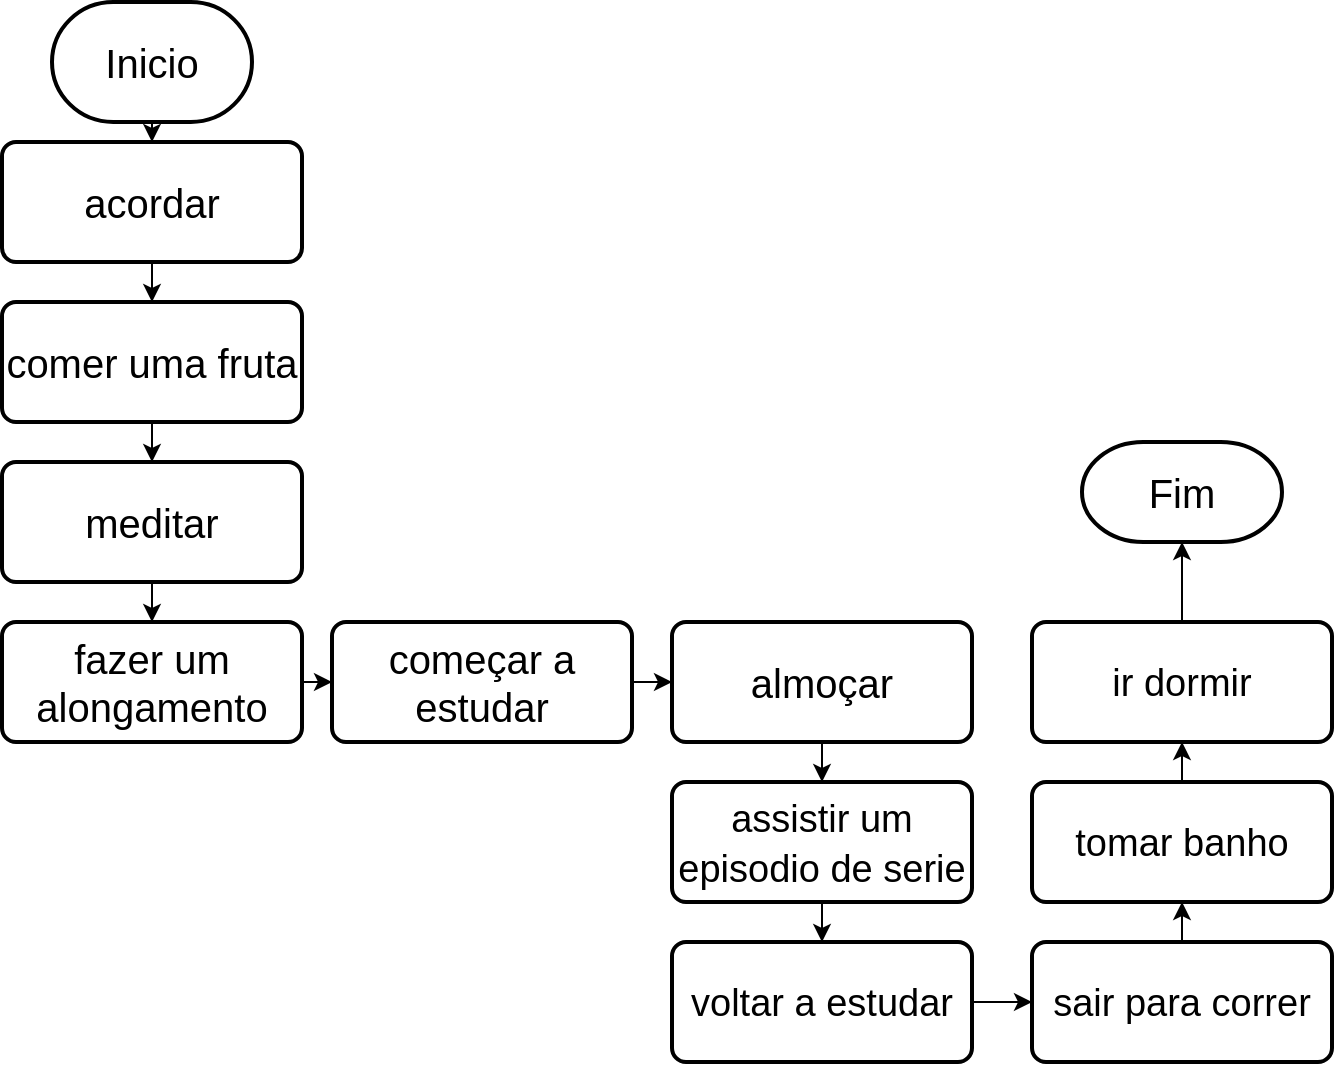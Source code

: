 <mxfile version="17.4.0" type="github">
  <diagram id="5kYzUKzxHl7nGxwNl6YI" name="Page-1">
    <mxGraphModel dx="782" dy="436" grid="1" gridSize="10" guides="1" tooltips="1" connect="1" arrows="1" fold="1" page="1" pageScale="1" pageWidth="827" pageHeight="1169" math="0" shadow="0">
      <root>
        <mxCell id="0" />
        <mxCell id="1" parent="0" />
        <mxCell id="NBNOVl850J1N0Nv6xkfD-15" style="edgeStyle=orthogonalEdgeStyle;rounded=0;orthogonalLoop=1;jettySize=auto;html=1;exitX=0.5;exitY=1;exitDx=0;exitDy=0;exitPerimeter=0;fontSize=19;" edge="1" parent="1" source="NBNOVl850J1N0Nv6xkfD-1" target="NBNOVl850J1N0Nv6xkfD-3">
          <mxGeometry relative="1" as="geometry" />
        </mxCell>
        <mxCell id="NBNOVl850J1N0Nv6xkfD-1" value="&lt;font style=&quot;font-size: 20px&quot;&gt;Inicio&lt;/font&gt;" style="strokeWidth=2;html=1;shape=mxgraph.flowchart.terminator;whiteSpace=wrap;" vertex="1" parent="1">
          <mxGeometry x="50" y="10" width="100" height="60" as="geometry" />
        </mxCell>
        <mxCell id="NBNOVl850J1N0Nv6xkfD-2" value="&lt;font style=&quot;font-size: 20px&quot;&gt;Fim&lt;/font&gt;" style="strokeWidth=2;html=1;shape=mxgraph.flowchart.terminator;whiteSpace=wrap;" vertex="1" parent="1">
          <mxGeometry x="565" y="230" width="100" height="50" as="geometry" />
        </mxCell>
        <mxCell id="NBNOVl850J1N0Nv6xkfD-16" style="edgeStyle=orthogonalEdgeStyle;rounded=0;orthogonalLoop=1;jettySize=auto;html=1;exitX=0.5;exitY=1;exitDx=0;exitDy=0;entryX=0.5;entryY=0;entryDx=0;entryDy=0;fontSize=19;" edge="1" parent="1" source="NBNOVl850J1N0Nv6xkfD-3" target="NBNOVl850J1N0Nv6xkfD-4">
          <mxGeometry relative="1" as="geometry" />
        </mxCell>
        <mxCell id="NBNOVl850J1N0Nv6xkfD-3" value="acordar" style="rounded=1;whiteSpace=wrap;html=1;absoluteArcSize=1;arcSize=14;strokeWidth=2;fontSize=20;" vertex="1" parent="1">
          <mxGeometry x="25" y="80" width="150" height="60" as="geometry" />
        </mxCell>
        <mxCell id="NBNOVl850J1N0Nv6xkfD-17" style="edgeStyle=orthogonalEdgeStyle;rounded=0;orthogonalLoop=1;jettySize=auto;html=1;exitX=0.5;exitY=1;exitDx=0;exitDy=0;fontSize=19;" edge="1" parent="1" source="NBNOVl850J1N0Nv6xkfD-4" target="NBNOVl850J1N0Nv6xkfD-5">
          <mxGeometry relative="1" as="geometry" />
        </mxCell>
        <mxCell id="NBNOVl850J1N0Nv6xkfD-4" value="comer uma fruta" style="rounded=1;whiteSpace=wrap;html=1;absoluteArcSize=1;arcSize=14;strokeWidth=2;fontSize=20;" vertex="1" parent="1">
          <mxGeometry x="25" y="160" width="150" height="60" as="geometry" />
        </mxCell>
        <mxCell id="NBNOVl850J1N0Nv6xkfD-18" style="edgeStyle=orthogonalEdgeStyle;rounded=0;orthogonalLoop=1;jettySize=auto;html=1;exitX=0.5;exitY=1;exitDx=0;exitDy=0;entryX=0.5;entryY=0;entryDx=0;entryDy=0;fontSize=19;" edge="1" parent="1" source="NBNOVl850J1N0Nv6xkfD-5" target="NBNOVl850J1N0Nv6xkfD-6">
          <mxGeometry relative="1" as="geometry" />
        </mxCell>
        <mxCell id="NBNOVl850J1N0Nv6xkfD-5" value="meditar" style="rounded=1;whiteSpace=wrap;html=1;absoluteArcSize=1;arcSize=14;strokeWidth=2;fontSize=20;" vertex="1" parent="1">
          <mxGeometry x="25" y="240" width="150" height="60" as="geometry" />
        </mxCell>
        <mxCell id="NBNOVl850J1N0Nv6xkfD-19" style="edgeStyle=orthogonalEdgeStyle;rounded=0;orthogonalLoop=1;jettySize=auto;html=1;exitX=1;exitY=0.5;exitDx=0;exitDy=0;fontSize=19;" edge="1" parent="1" source="NBNOVl850J1N0Nv6xkfD-6" target="NBNOVl850J1N0Nv6xkfD-7">
          <mxGeometry relative="1" as="geometry" />
        </mxCell>
        <mxCell id="NBNOVl850J1N0Nv6xkfD-6" value="fazer um alongamento" style="rounded=1;whiteSpace=wrap;html=1;absoluteArcSize=1;arcSize=14;strokeWidth=2;fontSize=20;" vertex="1" parent="1">
          <mxGeometry x="25" y="320" width="150" height="60" as="geometry" />
        </mxCell>
        <mxCell id="NBNOVl850J1N0Nv6xkfD-20" style="edgeStyle=orthogonalEdgeStyle;rounded=0;orthogonalLoop=1;jettySize=auto;html=1;exitX=1;exitY=0.5;exitDx=0;exitDy=0;entryX=0;entryY=0.5;entryDx=0;entryDy=0;fontSize=19;" edge="1" parent="1" source="NBNOVl850J1N0Nv6xkfD-7" target="NBNOVl850J1N0Nv6xkfD-8">
          <mxGeometry relative="1" as="geometry" />
        </mxCell>
        <mxCell id="NBNOVl850J1N0Nv6xkfD-7" value="começar a estudar" style="rounded=1;whiteSpace=wrap;html=1;absoluteArcSize=1;arcSize=14;strokeWidth=2;fontSize=20;" vertex="1" parent="1">
          <mxGeometry x="190" y="320" width="150" height="60" as="geometry" />
        </mxCell>
        <mxCell id="NBNOVl850J1N0Nv6xkfD-22" style="edgeStyle=orthogonalEdgeStyle;rounded=0;orthogonalLoop=1;jettySize=auto;html=1;exitX=0.5;exitY=1;exitDx=0;exitDy=0;fontSize=19;" edge="1" parent="1" source="NBNOVl850J1N0Nv6xkfD-8" target="NBNOVl850J1N0Nv6xkfD-10">
          <mxGeometry relative="1" as="geometry">
            <mxPoint x="435" y="390" as="targetPoint" />
          </mxGeometry>
        </mxCell>
        <mxCell id="NBNOVl850J1N0Nv6xkfD-8" value="almoçar" style="rounded=1;whiteSpace=wrap;html=1;absoluteArcSize=1;arcSize=14;strokeWidth=2;fontSize=20;" vertex="1" parent="1">
          <mxGeometry x="360" y="320" width="150" height="60" as="geometry" />
        </mxCell>
        <mxCell id="NBNOVl850J1N0Nv6xkfD-23" style="edgeStyle=orthogonalEdgeStyle;rounded=0;orthogonalLoop=1;jettySize=auto;html=1;exitX=0.5;exitY=1;exitDx=0;exitDy=0;entryX=0.5;entryY=0;entryDx=0;entryDy=0;fontSize=19;" edge="1" parent="1" source="NBNOVl850J1N0Nv6xkfD-10" target="NBNOVl850J1N0Nv6xkfD-11">
          <mxGeometry relative="1" as="geometry" />
        </mxCell>
        <mxCell id="NBNOVl850J1N0Nv6xkfD-10" value="&lt;font style=&quot;font-size: 19px&quot;&gt;assistir um episodio de serie&lt;/font&gt;" style="rounded=1;whiteSpace=wrap;html=1;absoluteArcSize=1;arcSize=14;strokeWidth=2;fontSize=20;" vertex="1" parent="1">
          <mxGeometry x="360" y="400" width="150" height="60" as="geometry" />
        </mxCell>
        <mxCell id="NBNOVl850J1N0Nv6xkfD-24" style="edgeStyle=orthogonalEdgeStyle;rounded=0;orthogonalLoop=1;jettySize=auto;html=1;exitX=1;exitY=0.5;exitDx=0;exitDy=0;entryX=0;entryY=0.5;entryDx=0;entryDy=0;fontSize=19;" edge="1" parent="1" source="NBNOVl850J1N0Nv6xkfD-11" target="NBNOVl850J1N0Nv6xkfD-12">
          <mxGeometry relative="1" as="geometry" />
        </mxCell>
        <mxCell id="NBNOVl850J1N0Nv6xkfD-11" value="&lt;span style=&quot;font-size: 19px&quot;&gt;voltar a estudar&lt;/span&gt;" style="rounded=1;whiteSpace=wrap;html=1;absoluteArcSize=1;arcSize=14;strokeWidth=2;fontSize=20;" vertex="1" parent="1">
          <mxGeometry x="360" y="480" width="150" height="60" as="geometry" />
        </mxCell>
        <mxCell id="NBNOVl850J1N0Nv6xkfD-25" style="edgeStyle=orthogonalEdgeStyle;rounded=0;orthogonalLoop=1;jettySize=auto;html=1;exitX=0.5;exitY=0;exitDx=0;exitDy=0;fontSize=19;" edge="1" parent="1" source="NBNOVl850J1N0Nv6xkfD-12" target="NBNOVl850J1N0Nv6xkfD-13">
          <mxGeometry relative="1" as="geometry" />
        </mxCell>
        <mxCell id="NBNOVl850J1N0Nv6xkfD-12" value="&lt;span style=&quot;font-size: 19px&quot;&gt;sair para correr&lt;/span&gt;" style="rounded=1;whiteSpace=wrap;html=1;absoluteArcSize=1;arcSize=14;strokeWidth=2;fontSize=20;" vertex="1" parent="1">
          <mxGeometry x="540" y="480" width="150" height="60" as="geometry" />
        </mxCell>
        <mxCell id="NBNOVl850J1N0Nv6xkfD-27" style="edgeStyle=orthogonalEdgeStyle;rounded=0;orthogonalLoop=1;jettySize=auto;html=1;exitX=0.5;exitY=0;exitDx=0;exitDy=0;entryX=0.5;entryY=1;entryDx=0;entryDy=0;fontSize=19;" edge="1" parent="1" source="NBNOVl850J1N0Nv6xkfD-13" target="NBNOVl850J1N0Nv6xkfD-14">
          <mxGeometry relative="1" as="geometry" />
        </mxCell>
        <mxCell id="NBNOVl850J1N0Nv6xkfD-13" value="&lt;span style=&quot;font-size: 19px&quot;&gt;tomar banho&lt;/span&gt;" style="rounded=1;whiteSpace=wrap;html=1;absoluteArcSize=1;arcSize=14;strokeWidth=2;fontSize=20;" vertex="1" parent="1">
          <mxGeometry x="540" y="400" width="150" height="60" as="geometry" />
        </mxCell>
        <mxCell id="NBNOVl850J1N0Nv6xkfD-26" value="" style="edgeStyle=orthogonalEdgeStyle;rounded=0;orthogonalLoop=1;jettySize=auto;html=1;fontSize=19;" edge="1" parent="1" source="NBNOVl850J1N0Nv6xkfD-14" target="NBNOVl850J1N0Nv6xkfD-2">
          <mxGeometry relative="1" as="geometry" />
        </mxCell>
        <mxCell id="NBNOVl850J1N0Nv6xkfD-14" value="&lt;span style=&quot;font-size: 19px&quot;&gt;ir dormir&lt;/span&gt;" style="rounded=1;whiteSpace=wrap;html=1;absoluteArcSize=1;arcSize=14;strokeWidth=2;fontSize=20;" vertex="1" parent="1">
          <mxGeometry x="540" y="320" width="150" height="60" as="geometry" />
        </mxCell>
      </root>
    </mxGraphModel>
  </diagram>
</mxfile>
